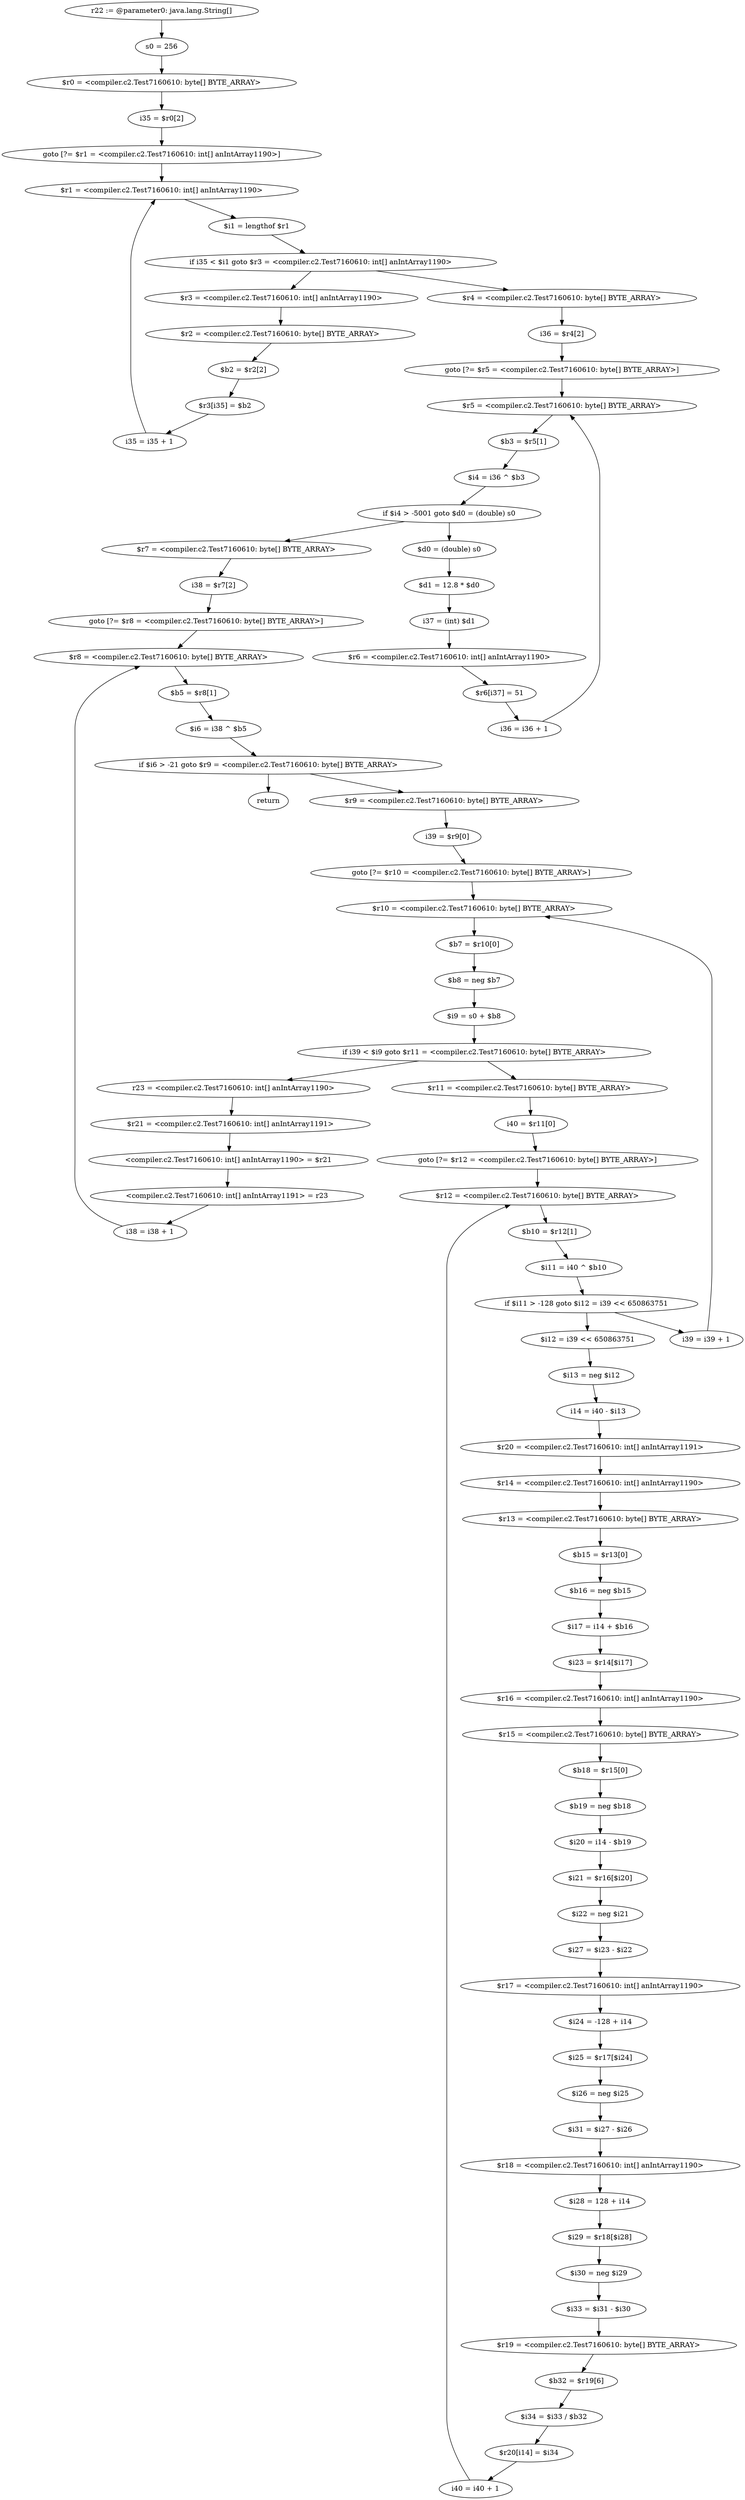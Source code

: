 digraph "unitGraph" {
    "r22 := @parameter0: java.lang.String[]"
    "s0 = 256"
    "$r0 = <compiler.c2.Test7160610: byte[] BYTE_ARRAY>"
    "i35 = $r0[2]"
    "goto [?= $r1 = <compiler.c2.Test7160610: int[] anIntArray1190>]"
    "$r3 = <compiler.c2.Test7160610: int[] anIntArray1190>"
    "$r2 = <compiler.c2.Test7160610: byte[] BYTE_ARRAY>"
    "$b2 = $r2[2]"
    "$r3[i35] = $b2"
    "i35 = i35 + 1"
    "$r1 = <compiler.c2.Test7160610: int[] anIntArray1190>"
    "$i1 = lengthof $r1"
    "if i35 < $i1 goto $r3 = <compiler.c2.Test7160610: int[] anIntArray1190>"
    "$r4 = <compiler.c2.Test7160610: byte[] BYTE_ARRAY>"
    "i36 = $r4[2]"
    "goto [?= $r5 = <compiler.c2.Test7160610: byte[] BYTE_ARRAY>]"
    "$d0 = (double) s0"
    "$d1 = 12.8 * $d0"
    "i37 = (int) $d1"
    "$r6 = <compiler.c2.Test7160610: int[] anIntArray1190>"
    "$r6[i37] = 51"
    "i36 = i36 + 1"
    "$r5 = <compiler.c2.Test7160610: byte[] BYTE_ARRAY>"
    "$b3 = $r5[1]"
    "$i4 = i36 ^ $b3"
    "if $i4 > -5001 goto $d0 = (double) s0"
    "$r7 = <compiler.c2.Test7160610: byte[] BYTE_ARRAY>"
    "i38 = $r7[2]"
    "goto [?= $r8 = <compiler.c2.Test7160610: byte[] BYTE_ARRAY>]"
    "$r9 = <compiler.c2.Test7160610: byte[] BYTE_ARRAY>"
    "i39 = $r9[0]"
    "goto [?= $r10 = <compiler.c2.Test7160610: byte[] BYTE_ARRAY>]"
    "$r11 = <compiler.c2.Test7160610: byte[] BYTE_ARRAY>"
    "i40 = $r11[0]"
    "goto [?= $r12 = <compiler.c2.Test7160610: byte[] BYTE_ARRAY>]"
    "$i12 = i39 << 650863751"
    "$i13 = neg $i12"
    "i14 = i40 - $i13"
    "$r20 = <compiler.c2.Test7160610: int[] anIntArray1191>"
    "$r14 = <compiler.c2.Test7160610: int[] anIntArray1190>"
    "$r13 = <compiler.c2.Test7160610: byte[] BYTE_ARRAY>"
    "$b15 = $r13[0]"
    "$b16 = neg $b15"
    "$i17 = i14 + $b16"
    "$i23 = $r14[$i17]"
    "$r16 = <compiler.c2.Test7160610: int[] anIntArray1190>"
    "$r15 = <compiler.c2.Test7160610: byte[] BYTE_ARRAY>"
    "$b18 = $r15[0]"
    "$b19 = neg $b18"
    "$i20 = i14 - $b19"
    "$i21 = $r16[$i20]"
    "$i22 = neg $i21"
    "$i27 = $i23 - $i22"
    "$r17 = <compiler.c2.Test7160610: int[] anIntArray1190>"
    "$i24 = -128 + i14"
    "$i25 = $r17[$i24]"
    "$i26 = neg $i25"
    "$i31 = $i27 - $i26"
    "$r18 = <compiler.c2.Test7160610: int[] anIntArray1190>"
    "$i28 = 128 + i14"
    "$i29 = $r18[$i28]"
    "$i30 = neg $i29"
    "$i33 = $i31 - $i30"
    "$r19 = <compiler.c2.Test7160610: byte[] BYTE_ARRAY>"
    "$b32 = $r19[6]"
    "$i34 = $i33 / $b32"
    "$r20[i14] = $i34"
    "i40 = i40 + 1"
    "$r12 = <compiler.c2.Test7160610: byte[] BYTE_ARRAY>"
    "$b10 = $r12[1]"
    "$i11 = i40 ^ $b10"
    "if $i11 > -128 goto $i12 = i39 << 650863751"
    "i39 = i39 + 1"
    "$r10 = <compiler.c2.Test7160610: byte[] BYTE_ARRAY>"
    "$b7 = $r10[0]"
    "$b8 = neg $b7"
    "$i9 = s0 + $b8"
    "if i39 < $i9 goto $r11 = <compiler.c2.Test7160610: byte[] BYTE_ARRAY>"
    "r23 = <compiler.c2.Test7160610: int[] anIntArray1190>"
    "$r21 = <compiler.c2.Test7160610: int[] anIntArray1191>"
    "<compiler.c2.Test7160610: int[] anIntArray1190> = $r21"
    "<compiler.c2.Test7160610: int[] anIntArray1191> = r23"
    "i38 = i38 + 1"
    "$r8 = <compiler.c2.Test7160610: byte[] BYTE_ARRAY>"
    "$b5 = $r8[1]"
    "$i6 = i38 ^ $b5"
    "if $i6 > -21 goto $r9 = <compiler.c2.Test7160610: byte[] BYTE_ARRAY>"
    "return"
    "r22 := @parameter0: java.lang.String[]"->"s0 = 256";
    "s0 = 256"->"$r0 = <compiler.c2.Test7160610: byte[] BYTE_ARRAY>";
    "$r0 = <compiler.c2.Test7160610: byte[] BYTE_ARRAY>"->"i35 = $r0[2]";
    "i35 = $r0[2]"->"goto [?= $r1 = <compiler.c2.Test7160610: int[] anIntArray1190>]";
    "goto [?= $r1 = <compiler.c2.Test7160610: int[] anIntArray1190>]"->"$r1 = <compiler.c2.Test7160610: int[] anIntArray1190>";
    "$r3 = <compiler.c2.Test7160610: int[] anIntArray1190>"->"$r2 = <compiler.c2.Test7160610: byte[] BYTE_ARRAY>";
    "$r2 = <compiler.c2.Test7160610: byte[] BYTE_ARRAY>"->"$b2 = $r2[2]";
    "$b2 = $r2[2]"->"$r3[i35] = $b2";
    "$r3[i35] = $b2"->"i35 = i35 + 1";
    "i35 = i35 + 1"->"$r1 = <compiler.c2.Test7160610: int[] anIntArray1190>";
    "$r1 = <compiler.c2.Test7160610: int[] anIntArray1190>"->"$i1 = lengthof $r1";
    "$i1 = lengthof $r1"->"if i35 < $i1 goto $r3 = <compiler.c2.Test7160610: int[] anIntArray1190>";
    "if i35 < $i1 goto $r3 = <compiler.c2.Test7160610: int[] anIntArray1190>"->"$r4 = <compiler.c2.Test7160610: byte[] BYTE_ARRAY>";
    "if i35 < $i1 goto $r3 = <compiler.c2.Test7160610: int[] anIntArray1190>"->"$r3 = <compiler.c2.Test7160610: int[] anIntArray1190>";
    "$r4 = <compiler.c2.Test7160610: byte[] BYTE_ARRAY>"->"i36 = $r4[2]";
    "i36 = $r4[2]"->"goto [?= $r5 = <compiler.c2.Test7160610: byte[] BYTE_ARRAY>]";
    "goto [?= $r5 = <compiler.c2.Test7160610: byte[] BYTE_ARRAY>]"->"$r5 = <compiler.c2.Test7160610: byte[] BYTE_ARRAY>";
    "$d0 = (double) s0"->"$d1 = 12.8 * $d0";
    "$d1 = 12.8 * $d0"->"i37 = (int) $d1";
    "i37 = (int) $d1"->"$r6 = <compiler.c2.Test7160610: int[] anIntArray1190>";
    "$r6 = <compiler.c2.Test7160610: int[] anIntArray1190>"->"$r6[i37] = 51";
    "$r6[i37] = 51"->"i36 = i36 + 1";
    "i36 = i36 + 1"->"$r5 = <compiler.c2.Test7160610: byte[] BYTE_ARRAY>";
    "$r5 = <compiler.c2.Test7160610: byte[] BYTE_ARRAY>"->"$b3 = $r5[1]";
    "$b3 = $r5[1]"->"$i4 = i36 ^ $b3";
    "$i4 = i36 ^ $b3"->"if $i4 > -5001 goto $d0 = (double) s0";
    "if $i4 > -5001 goto $d0 = (double) s0"->"$r7 = <compiler.c2.Test7160610: byte[] BYTE_ARRAY>";
    "if $i4 > -5001 goto $d0 = (double) s0"->"$d0 = (double) s0";
    "$r7 = <compiler.c2.Test7160610: byte[] BYTE_ARRAY>"->"i38 = $r7[2]";
    "i38 = $r7[2]"->"goto [?= $r8 = <compiler.c2.Test7160610: byte[] BYTE_ARRAY>]";
    "goto [?= $r8 = <compiler.c2.Test7160610: byte[] BYTE_ARRAY>]"->"$r8 = <compiler.c2.Test7160610: byte[] BYTE_ARRAY>";
    "$r9 = <compiler.c2.Test7160610: byte[] BYTE_ARRAY>"->"i39 = $r9[0]";
    "i39 = $r9[0]"->"goto [?= $r10 = <compiler.c2.Test7160610: byte[] BYTE_ARRAY>]";
    "goto [?= $r10 = <compiler.c2.Test7160610: byte[] BYTE_ARRAY>]"->"$r10 = <compiler.c2.Test7160610: byte[] BYTE_ARRAY>";
    "$r11 = <compiler.c2.Test7160610: byte[] BYTE_ARRAY>"->"i40 = $r11[0]";
    "i40 = $r11[0]"->"goto [?= $r12 = <compiler.c2.Test7160610: byte[] BYTE_ARRAY>]";
    "goto [?= $r12 = <compiler.c2.Test7160610: byte[] BYTE_ARRAY>]"->"$r12 = <compiler.c2.Test7160610: byte[] BYTE_ARRAY>";
    "$i12 = i39 << 650863751"->"$i13 = neg $i12";
    "$i13 = neg $i12"->"i14 = i40 - $i13";
    "i14 = i40 - $i13"->"$r20 = <compiler.c2.Test7160610: int[] anIntArray1191>";
    "$r20 = <compiler.c2.Test7160610: int[] anIntArray1191>"->"$r14 = <compiler.c2.Test7160610: int[] anIntArray1190>";
    "$r14 = <compiler.c2.Test7160610: int[] anIntArray1190>"->"$r13 = <compiler.c2.Test7160610: byte[] BYTE_ARRAY>";
    "$r13 = <compiler.c2.Test7160610: byte[] BYTE_ARRAY>"->"$b15 = $r13[0]";
    "$b15 = $r13[0]"->"$b16 = neg $b15";
    "$b16 = neg $b15"->"$i17 = i14 + $b16";
    "$i17 = i14 + $b16"->"$i23 = $r14[$i17]";
    "$i23 = $r14[$i17]"->"$r16 = <compiler.c2.Test7160610: int[] anIntArray1190>";
    "$r16 = <compiler.c2.Test7160610: int[] anIntArray1190>"->"$r15 = <compiler.c2.Test7160610: byte[] BYTE_ARRAY>";
    "$r15 = <compiler.c2.Test7160610: byte[] BYTE_ARRAY>"->"$b18 = $r15[0]";
    "$b18 = $r15[0]"->"$b19 = neg $b18";
    "$b19 = neg $b18"->"$i20 = i14 - $b19";
    "$i20 = i14 - $b19"->"$i21 = $r16[$i20]";
    "$i21 = $r16[$i20]"->"$i22 = neg $i21";
    "$i22 = neg $i21"->"$i27 = $i23 - $i22";
    "$i27 = $i23 - $i22"->"$r17 = <compiler.c2.Test7160610: int[] anIntArray1190>";
    "$r17 = <compiler.c2.Test7160610: int[] anIntArray1190>"->"$i24 = -128 + i14";
    "$i24 = -128 + i14"->"$i25 = $r17[$i24]";
    "$i25 = $r17[$i24]"->"$i26 = neg $i25";
    "$i26 = neg $i25"->"$i31 = $i27 - $i26";
    "$i31 = $i27 - $i26"->"$r18 = <compiler.c2.Test7160610: int[] anIntArray1190>";
    "$r18 = <compiler.c2.Test7160610: int[] anIntArray1190>"->"$i28 = 128 + i14";
    "$i28 = 128 + i14"->"$i29 = $r18[$i28]";
    "$i29 = $r18[$i28]"->"$i30 = neg $i29";
    "$i30 = neg $i29"->"$i33 = $i31 - $i30";
    "$i33 = $i31 - $i30"->"$r19 = <compiler.c2.Test7160610: byte[] BYTE_ARRAY>";
    "$r19 = <compiler.c2.Test7160610: byte[] BYTE_ARRAY>"->"$b32 = $r19[6]";
    "$b32 = $r19[6]"->"$i34 = $i33 / $b32";
    "$i34 = $i33 / $b32"->"$r20[i14] = $i34";
    "$r20[i14] = $i34"->"i40 = i40 + 1";
    "i40 = i40 + 1"->"$r12 = <compiler.c2.Test7160610: byte[] BYTE_ARRAY>";
    "$r12 = <compiler.c2.Test7160610: byte[] BYTE_ARRAY>"->"$b10 = $r12[1]";
    "$b10 = $r12[1]"->"$i11 = i40 ^ $b10";
    "$i11 = i40 ^ $b10"->"if $i11 > -128 goto $i12 = i39 << 650863751";
    "if $i11 > -128 goto $i12 = i39 << 650863751"->"i39 = i39 + 1";
    "if $i11 > -128 goto $i12 = i39 << 650863751"->"$i12 = i39 << 650863751";
    "i39 = i39 + 1"->"$r10 = <compiler.c2.Test7160610: byte[] BYTE_ARRAY>";
    "$r10 = <compiler.c2.Test7160610: byte[] BYTE_ARRAY>"->"$b7 = $r10[0]";
    "$b7 = $r10[0]"->"$b8 = neg $b7";
    "$b8 = neg $b7"->"$i9 = s0 + $b8";
    "$i9 = s0 + $b8"->"if i39 < $i9 goto $r11 = <compiler.c2.Test7160610: byte[] BYTE_ARRAY>";
    "if i39 < $i9 goto $r11 = <compiler.c2.Test7160610: byte[] BYTE_ARRAY>"->"r23 = <compiler.c2.Test7160610: int[] anIntArray1190>";
    "if i39 < $i9 goto $r11 = <compiler.c2.Test7160610: byte[] BYTE_ARRAY>"->"$r11 = <compiler.c2.Test7160610: byte[] BYTE_ARRAY>";
    "r23 = <compiler.c2.Test7160610: int[] anIntArray1190>"->"$r21 = <compiler.c2.Test7160610: int[] anIntArray1191>";
    "$r21 = <compiler.c2.Test7160610: int[] anIntArray1191>"->"<compiler.c2.Test7160610: int[] anIntArray1190> = $r21";
    "<compiler.c2.Test7160610: int[] anIntArray1190> = $r21"->"<compiler.c2.Test7160610: int[] anIntArray1191> = r23";
    "<compiler.c2.Test7160610: int[] anIntArray1191> = r23"->"i38 = i38 + 1";
    "i38 = i38 + 1"->"$r8 = <compiler.c2.Test7160610: byte[] BYTE_ARRAY>";
    "$r8 = <compiler.c2.Test7160610: byte[] BYTE_ARRAY>"->"$b5 = $r8[1]";
    "$b5 = $r8[1]"->"$i6 = i38 ^ $b5";
    "$i6 = i38 ^ $b5"->"if $i6 > -21 goto $r9 = <compiler.c2.Test7160610: byte[] BYTE_ARRAY>";
    "if $i6 > -21 goto $r9 = <compiler.c2.Test7160610: byte[] BYTE_ARRAY>"->"return";
    "if $i6 > -21 goto $r9 = <compiler.c2.Test7160610: byte[] BYTE_ARRAY>"->"$r9 = <compiler.c2.Test7160610: byte[] BYTE_ARRAY>";
}
